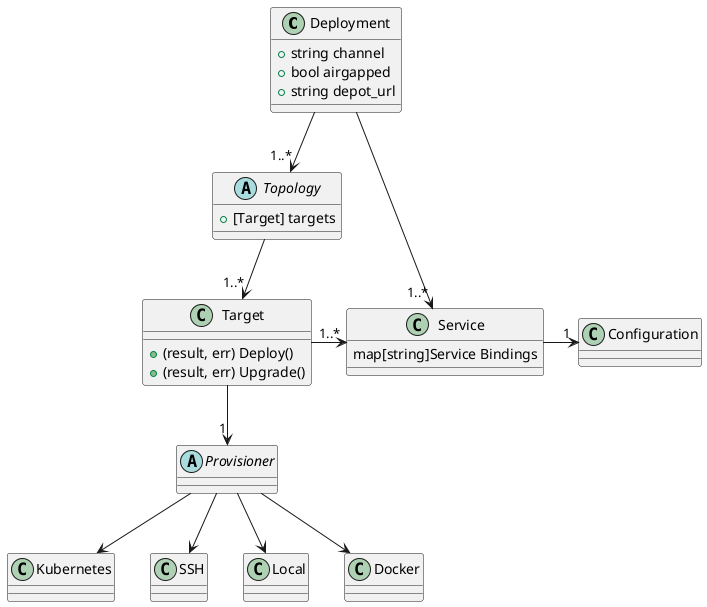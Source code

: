 @startuml
class Deployment {
    +string channel
    +bool airgapped
    +string depot_url
}

class Service {
    map[string]Service Bindings
}

abstract class Topology {
    +[Target] targets
}

class Target {
    +(result, err) Deploy()
    +(result, err) Upgrade()
}

abstract class Provisioner 

class Kubernetes 
class SSH
class Local
class Docker

class Configuration

Deployment --> "1..*" Topology
Deployment --> "1..*" Service

Provisioner --> Kubernetes
Provisioner --> SSH
Provisioner --> Local
Provisioner --> Docker

Topology --> "1..*" Target
Target --> "1" Provisioner
Target -> "1..*" Service

Service -> "1" Configuration
@enduml